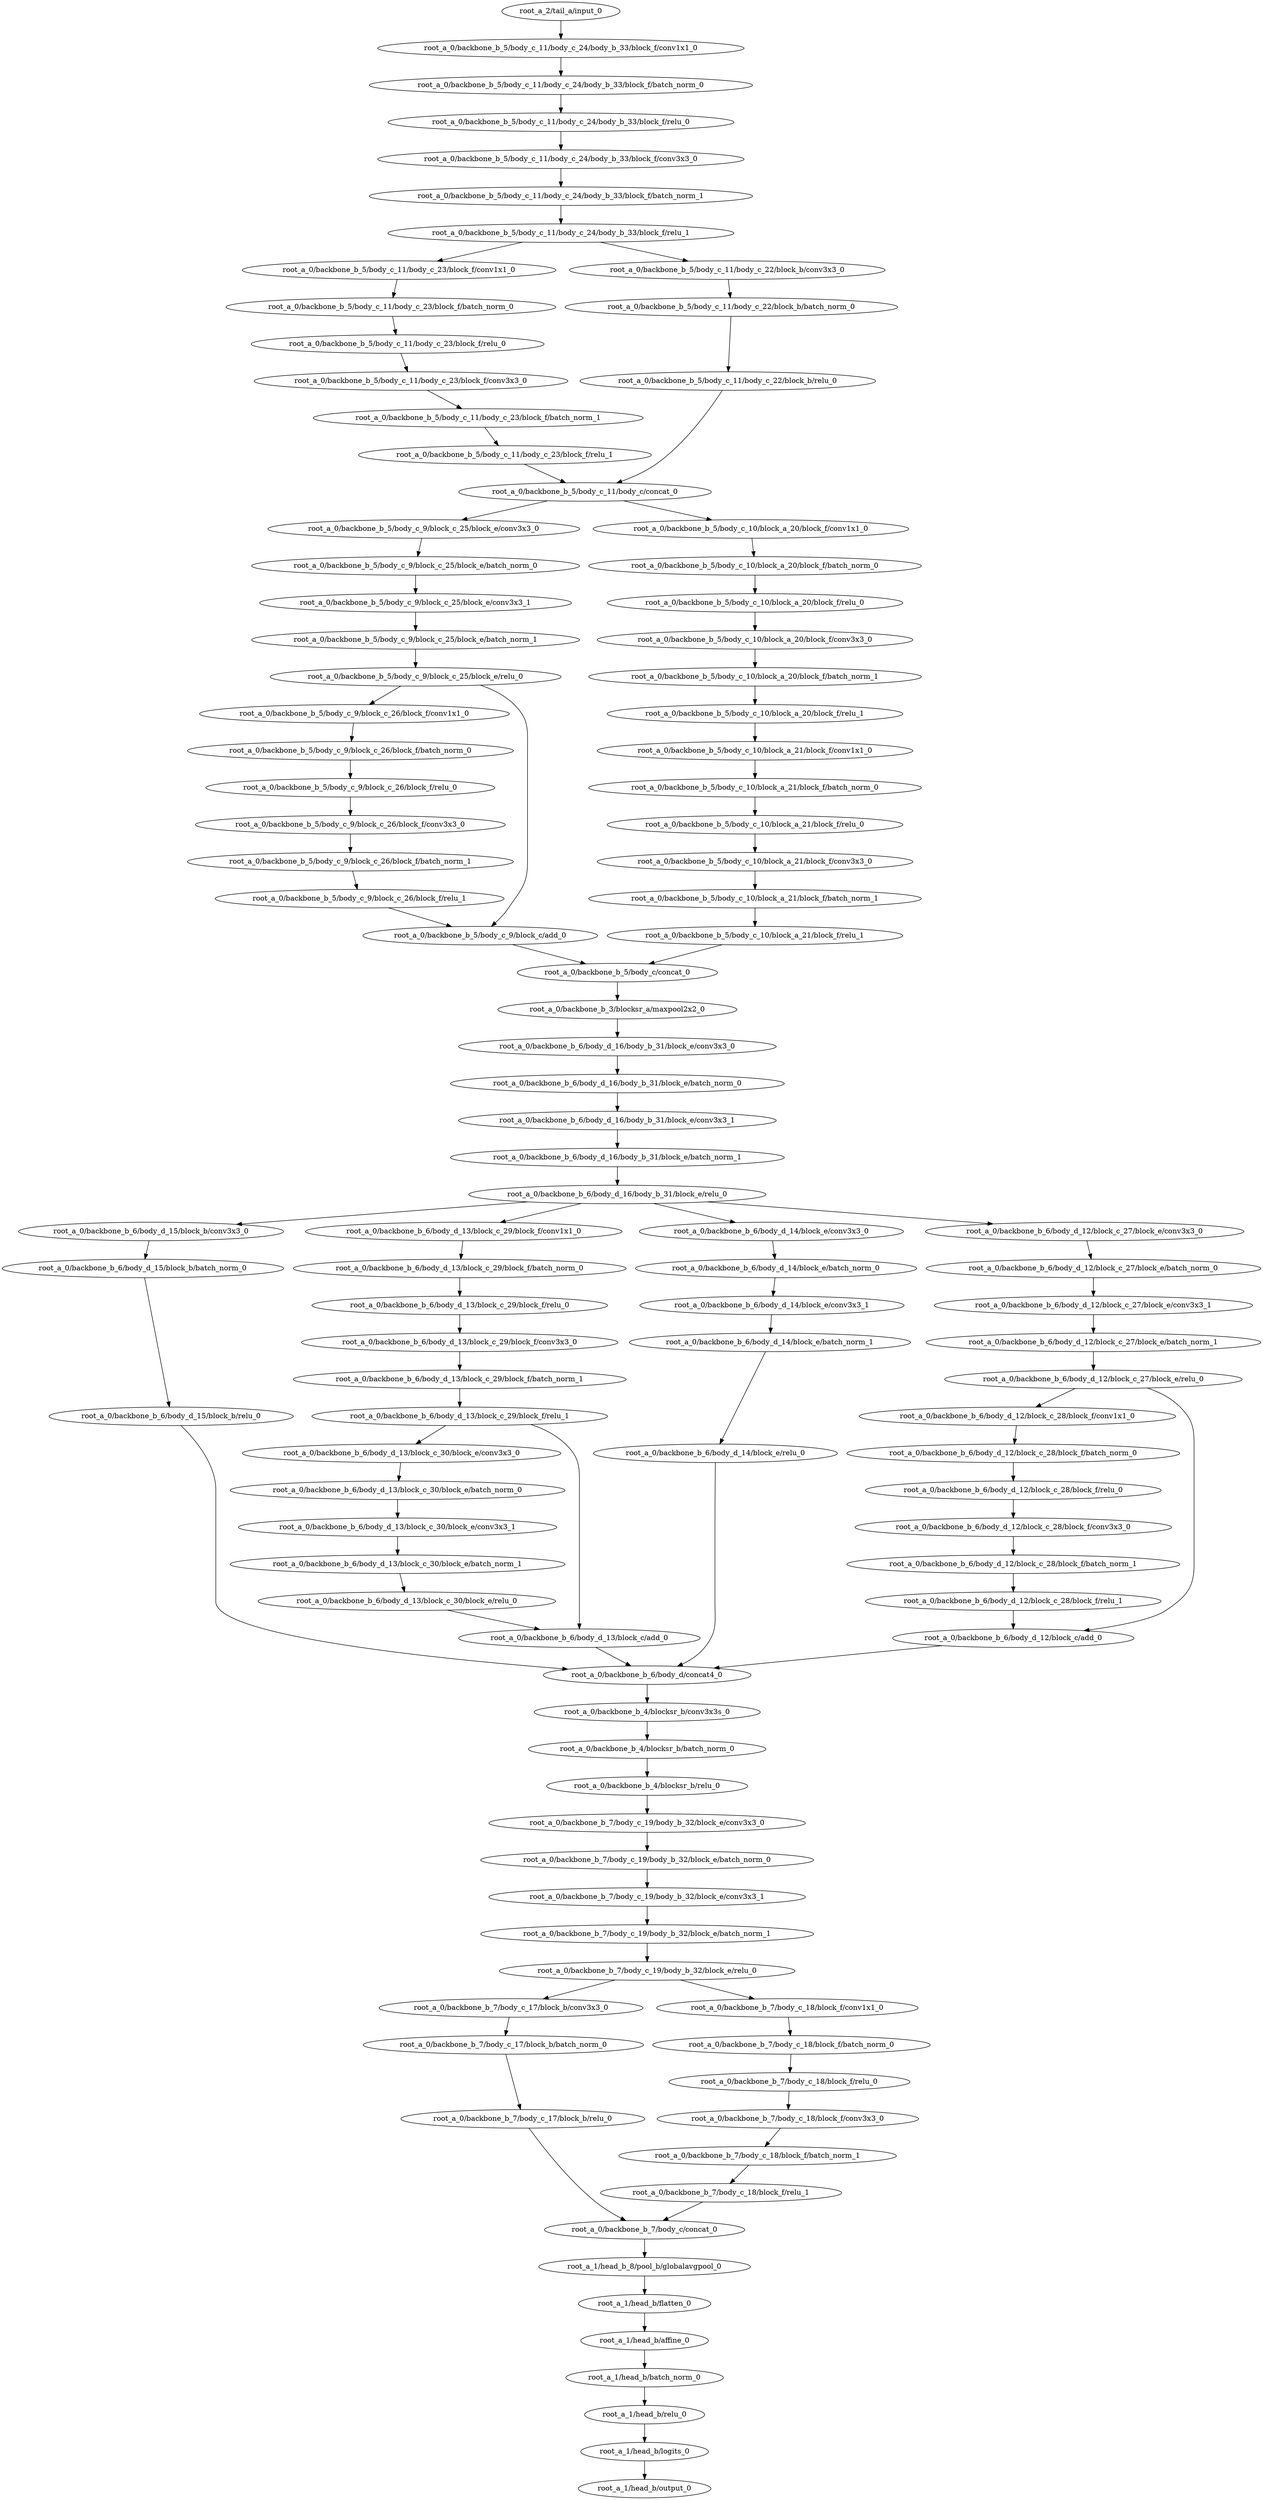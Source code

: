 digraph root_a {
	"root_a_2/tail_a/input_0"
	"root_a_0/backbone_b_5/body_c_11/body_c_24/body_b_33/block_f/conv1x1_0"
	"root_a_0/backbone_b_5/body_c_11/body_c_24/body_b_33/block_f/batch_norm_0"
	"root_a_0/backbone_b_5/body_c_11/body_c_24/body_b_33/block_f/relu_0"
	"root_a_0/backbone_b_5/body_c_11/body_c_24/body_b_33/block_f/conv3x3_0"
	"root_a_0/backbone_b_5/body_c_11/body_c_24/body_b_33/block_f/batch_norm_1"
	"root_a_0/backbone_b_5/body_c_11/body_c_24/body_b_33/block_f/relu_1"
	"root_a_0/backbone_b_5/body_c_11/body_c_23/block_f/conv1x1_0"
	"root_a_0/backbone_b_5/body_c_11/body_c_23/block_f/batch_norm_0"
	"root_a_0/backbone_b_5/body_c_11/body_c_23/block_f/relu_0"
	"root_a_0/backbone_b_5/body_c_11/body_c_23/block_f/conv3x3_0"
	"root_a_0/backbone_b_5/body_c_11/body_c_23/block_f/batch_norm_1"
	"root_a_0/backbone_b_5/body_c_11/body_c_23/block_f/relu_1"
	"root_a_0/backbone_b_5/body_c_11/body_c_22/block_b/conv3x3_0"
	"root_a_0/backbone_b_5/body_c_11/body_c_22/block_b/batch_norm_0"
	"root_a_0/backbone_b_5/body_c_11/body_c_22/block_b/relu_0"
	"root_a_0/backbone_b_5/body_c_11/body_c/concat_0"
	"root_a_0/backbone_b_5/body_c_9/block_c_25/block_e/conv3x3_0"
	"root_a_0/backbone_b_5/body_c_9/block_c_25/block_e/batch_norm_0"
	"root_a_0/backbone_b_5/body_c_9/block_c_25/block_e/conv3x3_1"
	"root_a_0/backbone_b_5/body_c_9/block_c_25/block_e/batch_norm_1"
	"root_a_0/backbone_b_5/body_c_9/block_c_25/block_e/relu_0"
	"root_a_0/backbone_b_5/body_c_9/block_c_26/block_f/conv1x1_0"
	"root_a_0/backbone_b_5/body_c_9/block_c_26/block_f/batch_norm_0"
	"root_a_0/backbone_b_5/body_c_9/block_c_26/block_f/relu_0"
	"root_a_0/backbone_b_5/body_c_9/block_c_26/block_f/conv3x3_0"
	"root_a_0/backbone_b_5/body_c_9/block_c_26/block_f/batch_norm_1"
	"root_a_0/backbone_b_5/body_c_9/block_c_26/block_f/relu_1"
	"root_a_0/backbone_b_5/body_c_9/block_c/add_0"
	"root_a_0/backbone_b_5/body_c_10/block_a_20/block_f/conv1x1_0"
	"root_a_0/backbone_b_5/body_c_10/block_a_20/block_f/batch_norm_0"
	"root_a_0/backbone_b_5/body_c_10/block_a_20/block_f/relu_0"
	"root_a_0/backbone_b_5/body_c_10/block_a_20/block_f/conv3x3_0"
	"root_a_0/backbone_b_5/body_c_10/block_a_20/block_f/batch_norm_1"
	"root_a_0/backbone_b_5/body_c_10/block_a_20/block_f/relu_1"
	"root_a_0/backbone_b_5/body_c_10/block_a_21/block_f/conv1x1_0"
	"root_a_0/backbone_b_5/body_c_10/block_a_21/block_f/batch_norm_0"
	"root_a_0/backbone_b_5/body_c_10/block_a_21/block_f/relu_0"
	"root_a_0/backbone_b_5/body_c_10/block_a_21/block_f/conv3x3_0"
	"root_a_0/backbone_b_5/body_c_10/block_a_21/block_f/batch_norm_1"
	"root_a_0/backbone_b_5/body_c_10/block_a_21/block_f/relu_1"
	"root_a_0/backbone_b_5/body_c/concat_0"
	"root_a_0/backbone_b_3/blocksr_a/maxpool2x2_0"
	"root_a_0/backbone_b_6/body_d_16/body_b_31/block_e/conv3x3_0"
	"root_a_0/backbone_b_6/body_d_16/body_b_31/block_e/batch_norm_0"
	"root_a_0/backbone_b_6/body_d_16/body_b_31/block_e/conv3x3_1"
	"root_a_0/backbone_b_6/body_d_16/body_b_31/block_e/batch_norm_1"
	"root_a_0/backbone_b_6/body_d_16/body_b_31/block_e/relu_0"
	"root_a_0/backbone_b_6/body_d_15/block_b/conv3x3_0"
	"root_a_0/backbone_b_6/body_d_15/block_b/batch_norm_0"
	"root_a_0/backbone_b_6/body_d_15/block_b/relu_0"
	"root_a_0/backbone_b_6/body_d_13/block_c_29/block_f/conv1x1_0"
	"root_a_0/backbone_b_6/body_d_13/block_c_29/block_f/batch_norm_0"
	"root_a_0/backbone_b_6/body_d_13/block_c_29/block_f/relu_0"
	"root_a_0/backbone_b_6/body_d_13/block_c_29/block_f/conv3x3_0"
	"root_a_0/backbone_b_6/body_d_13/block_c_29/block_f/batch_norm_1"
	"root_a_0/backbone_b_6/body_d_13/block_c_29/block_f/relu_1"
	"root_a_0/backbone_b_6/body_d_13/block_c_30/block_e/conv3x3_0"
	"root_a_0/backbone_b_6/body_d_13/block_c_30/block_e/batch_norm_0"
	"root_a_0/backbone_b_6/body_d_13/block_c_30/block_e/conv3x3_1"
	"root_a_0/backbone_b_6/body_d_13/block_c_30/block_e/batch_norm_1"
	"root_a_0/backbone_b_6/body_d_13/block_c_30/block_e/relu_0"
	"root_a_0/backbone_b_6/body_d_13/block_c/add_0"
	"root_a_0/backbone_b_6/body_d_14/block_e/conv3x3_0"
	"root_a_0/backbone_b_6/body_d_14/block_e/batch_norm_0"
	"root_a_0/backbone_b_6/body_d_14/block_e/conv3x3_1"
	"root_a_0/backbone_b_6/body_d_14/block_e/batch_norm_1"
	"root_a_0/backbone_b_6/body_d_14/block_e/relu_0"
	"root_a_0/backbone_b_6/body_d_12/block_c_27/block_e/conv3x3_0"
	"root_a_0/backbone_b_6/body_d_12/block_c_27/block_e/batch_norm_0"
	"root_a_0/backbone_b_6/body_d_12/block_c_27/block_e/conv3x3_1"
	"root_a_0/backbone_b_6/body_d_12/block_c_27/block_e/batch_norm_1"
	"root_a_0/backbone_b_6/body_d_12/block_c_27/block_e/relu_0"
	"root_a_0/backbone_b_6/body_d_12/block_c_28/block_f/conv1x1_0"
	"root_a_0/backbone_b_6/body_d_12/block_c_28/block_f/batch_norm_0"
	"root_a_0/backbone_b_6/body_d_12/block_c_28/block_f/relu_0"
	"root_a_0/backbone_b_6/body_d_12/block_c_28/block_f/conv3x3_0"
	"root_a_0/backbone_b_6/body_d_12/block_c_28/block_f/batch_norm_1"
	"root_a_0/backbone_b_6/body_d_12/block_c_28/block_f/relu_1"
	"root_a_0/backbone_b_6/body_d_12/block_c/add_0"
	"root_a_0/backbone_b_6/body_d/concat4_0"
	"root_a_0/backbone_b_4/blocksr_b/conv3x3s_0"
	"root_a_0/backbone_b_4/blocksr_b/batch_norm_0"
	"root_a_0/backbone_b_4/blocksr_b/relu_0"
	"root_a_0/backbone_b_7/body_c_19/body_b_32/block_e/conv3x3_0"
	"root_a_0/backbone_b_7/body_c_19/body_b_32/block_e/batch_norm_0"
	"root_a_0/backbone_b_7/body_c_19/body_b_32/block_e/conv3x3_1"
	"root_a_0/backbone_b_7/body_c_19/body_b_32/block_e/batch_norm_1"
	"root_a_0/backbone_b_7/body_c_19/body_b_32/block_e/relu_0"
	"root_a_0/backbone_b_7/body_c_17/block_b/conv3x3_0"
	"root_a_0/backbone_b_7/body_c_17/block_b/batch_norm_0"
	"root_a_0/backbone_b_7/body_c_17/block_b/relu_0"
	"root_a_0/backbone_b_7/body_c_18/block_f/conv1x1_0"
	"root_a_0/backbone_b_7/body_c_18/block_f/batch_norm_0"
	"root_a_0/backbone_b_7/body_c_18/block_f/relu_0"
	"root_a_0/backbone_b_7/body_c_18/block_f/conv3x3_0"
	"root_a_0/backbone_b_7/body_c_18/block_f/batch_norm_1"
	"root_a_0/backbone_b_7/body_c_18/block_f/relu_1"
	"root_a_0/backbone_b_7/body_c/concat_0"
	"root_a_1/head_b_8/pool_b/globalavgpool_0"
	"root_a_1/head_b/flatten_0"
	"root_a_1/head_b/affine_0"
	"root_a_1/head_b/batch_norm_0"
	"root_a_1/head_b/relu_0"
	"root_a_1/head_b/logits_0"
	"root_a_1/head_b/output_0"

	"root_a_2/tail_a/input_0" -> "root_a_0/backbone_b_5/body_c_11/body_c_24/body_b_33/block_f/conv1x1_0"
	"root_a_0/backbone_b_5/body_c_11/body_c_24/body_b_33/block_f/conv1x1_0" -> "root_a_0/backbone_b_5/body_c_11/body_c_24/body_b_33/block_f/batch_norm_0"
	"root_a_0/backbone_b_5/body_c_11/body_c_24/body_b_33/block_f/batch_norm_0" -> "root_a_0/backbone_b_5/body_c_11/body_c_24/body_b_33/block_f/relu_0"
	"root_a_0/backbone_b_5/body_c_11/body_c_24/body_b_33/block_f/relu_0" -> "root_a_0/backbone_b_5/body_c_11/body_c_24/body_b_33/block_f/conv3x3_0"
	"root_a_0/backbone_b_5/body_c_11/body_c_24/body_b_33/block_f/conv3x3_0" -> "root_a_0/backbone_b_5/body_c_11/body_c_24/body_b_33/block_f/batch_norm_1"
	"root_a_0/backbone_b_5/body_c_11/body_c_24/body_b_33/block_f/batch_norm_1" -> "root_a_0/backbone_b_5/body_c_11/body_c_24/body_b_33/block_f/relu_1"
	"root_a_0/backbone_b_5/body_c_11/body_c_24/body_b_33/block_f/relu_1" -> "root_a_0/backbone_b_5/body_c_11/body_c_23/block_f/conv1x1_0"
	"root_a_0/backbone_b_5/body_c_11/body_c_23/block_f/conv1x1_0" -> "root_a_0/backbone_b_5/body_c_11/body_c_23/block_f/batch_norm_0"
	"root_a_0/backbone_b_5/body_c_11/body_c_23/block_f/batch_norm_0" -> "root_a_0/backbone_b_5/body_c_11/body_c_23/block_f/relu_0"
	"root_a_0/backbone_b_5/body_c_11/body_c_23/block_f/relu_0" -> "root_a_0/backbone_b_5/body_c_11/body_c_23/block_f/conv3x3_0"
	"root_a_0/backbone_b_5/body_c_11/body_c_23/block_f/conv3x3_0" -> "root_a_0/backbone_b_5/body_c_11/body_c_23/block_f/batch_norm_1"
	"root_a_0/backbone_b_5/body_c_11/body_c_23/block_f/batch_norm_1" -> "root_a_0/backbone_b_5/body_c_11/body_c_23/block_f/relu_1"
	"root_a_0/backbone_b_5/body_c_11/body_c_24/body_b_33/block_f/relu_1" -> "root_a_0/backbone_b_5/body_c_11/body_c_22/block_b/conv3x3_0"
	"root_a_0/backbone_b_5/body_c_11/body_c_22/block_b/conv3x3_0" -> "root_a_0/backbone_b_5/body_c_11/body_c_22/block_b/batch_norm_0"
	"root_a_0/backbone_b_5/body_c_11/body_c_22/block_b/batch_norm_0" -> "root_a_0/backbone_b_5/body_c_11/body_c_22/block_b/relu_0"
	"root_a_0/backbone_b_5/body_c_11/body_c_23/block_f/relu_1" -> "root_a_0/backbone_b_5/body_c_11/body_c/concat_0"
	"root_a_0/backbone_b_5/body_c_11/body_c_22/block_b/relu_0" -> "root_a_0/backbone_b_5/body_c_11/body_c/concat_0"
	"root_a_0/backbone_b_5/body_c_11/body_c/concat_0" -> "root_a_0/backbone_b_5/body_c_9/block_c_25/block_e/conv3x3_0"
	"root_a_0/backbone_b_5/body_c_9/block_c_25/block_e/conv3x3_0" -> "root_a_0/backbone_b_5/body_c_9/block_c_25/block_e/batch_norm_0"
	"root_a_0/backbone_b_5/body_c_9/block_c_25/block_e/batch_norm_0" -> "root_a_0/backbone_b_5/body_c_9/block_c_25/block_e/conv3x3_1"
	"root_a_0/backbone_b_5/body_c_9/block_c_25/block_e/conv3x3_1" -> "root_a_0/backbone_b_5/body_c_9/block_c_25/block_e/batch_norm_1"
	"root_a_0/backbone_b_5/body_c_9/block_c_25/block_e/batch_norm_1" -> "root_a_0/backbone_b_5/body_c_9/block_c_25/block_e/relu_0"
	"root_a_0/backbone_b_5/body_c_9/block_c_25/block_e/relu_0" -> "root_a_0/backbone_b_5/body_c_9/block_c_26/block_f/conv1x1_0"
	"root_a_0/backbone_b_5/body_c_9/block_c_26/block_f/conv1x1_0" -> "root_a_0/backbone_b_5/body_c_9/block_c_26/block_f/batch_norm_0"
	"root_a_0/backbone_b_5/body_c_9/block_c_26/block_f/batch_norm_0" -> "root_a_0/backbone_b_5/body_c_9/block_c_26/block_f/relu_0"
	"root_a_0/backbone_b_5/body_c_9/block_c_26/block_f/relu_0" -> "root_a_0/backbone_b_5/body_c_9/block_c_26/block_f/conv3x3_0"
	"root_a_0/backbone_b_5/body_c_9/block_c_26/block_f/conv3x3_0" -> "root_a_0/backbone_b_5/body_c_9/block_c_26/block_f/batch_norm_1"
	"root_a_0/backbone_b_5/body_c_9/block_c_26/block_f/batch_norm_1" -> "root_a_0/backbone_b_5/body_c_9/block_c_26/block_f/relu_1"
	"root_a_0/backbone_b_5/body_c_9/block_c_26/block_f/relu_1" -> "root_a_0/backbone_b_5/body_c_9/block_c/add_0"
	"root_a_0/backbone_b_5/body_c_9/block_c_25/block_e/relu_0" -> "root_a_0/backbone_b_5/body_c_9/block_c/add_0"
	"root_a_0/backbone_b_5/body_c_11/body_c/concat_0" -> "root_a_0/backbone_b_5/body_c_10/block_a_20/block_f/conv1x1_0"
	"root_a_0/backbone_b_5/body_c_10/block_a_20/block_f/conv1x1_0" -> "root_a_0/backbone_b_5/body_c_10/block_a_20/block_f/batch_norm_0"
	"root_a_0/backbone_b_5/body_c_10/block_a_20/block_f/batch_norm_0" -> "root_a_0/backbone_b_5/body_c_10/block_a_20/block_f/relu_0"
	"root_a_0/backbone_b_5/body_c_10/block_a_20/block_f/relu_0" -> "root_a_0/backbone_b_5/body_c_10/block_a_20/block_f/conv3x3_0"
	"root_a_0/backbone_b_5/body_c_10/block_a_20/block_f/conv3x3_0" -> "root_a_0/backbone_b_5/body_c_10/block_a_20/block_f/batch_norm_1"
	"root_a_0/backbone_b_5/body_c_10/block_a_20/block_f/batch_norm_1" -> "root_a_0/backbone_b_5/body_c_10/block_a_20/block_f/relu_1"
	"root_a_0/backbone_b_5/body_c_10/block_a_20/block_f/relu_1" -> "root_a_0/backbone_b_5/body_c_10/block_a_21/block_f/conv1x1_0"
	"root_a_0/backbone_b_5/body_c_10/block_a_21/block_f/conv1x1_0" -> "root_a_0/backbone_b_5/body_c_10/block_a_21/block_f/batch_norm_0"
	"root_a_0/backbone_b_5/body_c_10/block_a_21/block_f/batch_norm_0" -> "root_a_0/backbone_b_5/body_c_10/block_a_21/block_f/relu_0"
	"root_a_0/backbone_b_5/body_c_10/block_a_21/block_f/relu_0" -> "root_a_0/backbone_b_5/body_c_10/block_a_21/block_f/conv3x3_0"
	"root_a_0/backbone_b_5/body_c_10/block_a_21/block_f/conv3x3_0" -> "root_a_0/backbone_b_5/body_c_10/block_a_21/block_f/batch_norm_1"
	"root_a_0/backbone_b_5/body_c_10/block_a_21/block_f/batch_norm_1" -> "root_a_0/backbone_b_5/body_c_10/block_a_21/block_f/relu_1"
	"root_a_0/backbone_b_5/body_c_9/block_c/add_0" -> "root_a_0/backbone_b_5/body_c/concat_0"
	"root_a_0/backbone_b_5/body_c_10/block_a_21/block_f/relu_1" -> "root_a_0/backbone_b_5/body_c/concat_0"
	"root_a_0/backbone_b_5/body_c/concat_0" -> "root_a_0/backbone_b_3/blocksr_a/maxpool2x2_0"
	"root_a_0/backbone_b_3/blocksr_a/maxpool2x2_0" -> "root_a_0/backbone_b_6/body_d_16/body_b_31/block_e/conv3x3_0"
	"root_a_0/backbone_b_6/body_d_16/body_b_31/block_e/conv3x3_0" -> "root_a_0/backbone_b_6/body_d_16/body_b_31/block_e/batch_norm_0"
	"root_a_0/backbone_b_6/body_d_16/body_b_31/block_e/batch_norm_0" -> "root_a_0/backbone_b_6/body_d_16/body_b_31/block_e/conv3x3_1"
	"root_a_0/backbone_b_6/body_d_16/body_b_31/block_e/conv3x3_1" -> "root_a_0/backbone_b_6/body_d_16/body_b_31/block_e/batch_norm_1"
	"root_a_0/backbone_b_6/body_d_16/body_b_31/block_e/batch_norm_1" -> "root_a_0/backbone_b_6/body_d_16/body_b_31/block_e/relu_0"
	"root_a_0/backbone_b_6/body_d_16/body_b_31/block_e/relu_0" -> "root_a_0/backbone_b_6/body_d_15/block_b/conv3x3_0"
	"root_a_0/backbone_b_6/body_d_15/block_b/conv3x3_0" -> "root_a_0/backbone_b_6/body_d_15/block_b/batch_norm_0"
	"root_a_0/backbone_b_6/body_d_15/block_b/batch_norm_0" -> "root_a_0/backbone_b_6/body_d_15/block_b/relu_0"
	"root_a_0/backbone_b_6/body_d_16/body_b_31/block_e/relu_0" -> "root_a_0/backbone_b_6/body_d_13/block_c_29/block_f/conv1x1_0"
	"root_a_0/backbone_b_6/body_d_13/block_c_29/block_f/conv1x1_0" -> "root_a_0/backbone_b_6/body_d_13/block_c_29/block_f/batch_norm_0"
	"root_a_0/backbone_b_6/body_d_13/block_c_29/block_f/batch_norm_0" -> "root_a_0/backbone_b_6/body_d_13/block_c_29/block_f/relu_0"
	"root_a_0/backbone_b_6/body_d_13/block_c_29/block_f/relu_0" -> "root_a_0/backbone_b_6/body_d_13/block_c_29/block_f/conv3x3_0"
	"root_a_0/backbone_b_6/body_d_13/block_c_29/block_f/conv3x3_0" -> "root_a_0/backbone_b_6/body_d_13/block_c_29/block_f/batch_norm_1"
	"root_a_0/backbone_b_6/body_d_13/block_c_29/block_f/batch_norm_1" -> "root_a_0/backbone_b_6/body_d_13/block_c_29/block_f/relu_1"
	"root_a_0/backbone_b_6/body_d_13/block_c_29/block_f/relu_1" -> "root_a_0/backbone_b_6/body_d_13/block_c_30/block_e/conv3x3_0"
	"root_a_0/backbone_b_6/body_d_13/block_c_30/block_e/conv3x3_0" -> "root_a_0/backbone_b_6/body_d_13/block_c_30/block_e/batch_norm_0"
	"root_a_0/backbone_b_6/body_d_13/block_c_30/block_e/batch_norm_0" -> "root_a_0/backbone_b_6/body_d_13/block_c_30/block_e/conv3x3_1"
	"root_a_0/backbone_b_6/body_d_13/block_c_30/block_e/conv3x3_1" -> "root_a_0/backbone_b_6/body_d_13/block_c_30/block_e/batch_norm_1"
	"root_a_0/backbone_b_6/body_d_13/block_c_30/block_e/batch_norm_1" -> "root_a_0/backbone_b_6/body_d_13/block_c_30/block_e/relu_0"
	"root_a_0/backbone_b_6/body_d_13/block_c_30/block_e/relu_0" -> "root_a_0/backbone_b_6/body_d_13/block_c/add_0"
	"root_a_0/backbone_b_6/body_d_13/block_c_29/block_f/relu_1" -> "root_a_0/backbone_b_6/body_d_13/block_c/add_0"
	"root_a_0/backbone_b_6/body_d_16/body_b_31/block_e/relu_0" -> "root_a_0/backbone_b_6/body_d_14/block_e/conv3x3_0"
	"root_a_0/backbone_b_6/body_d_14/block_e/conv3x3_0" -> "root_a_0/backbone_b_6/body_d_14/block_e/batch_norm_0"
	"root_a_0/backbone_b_6/body_d_14/block_e/batch_norm_0" -> "root_a_0/backbone_b_6/body_d_14/block_e/conv3x3_1"
	"root_a_0/backbone_b_6/body_d_14/block_e/conv3x3_1" -> "root_a_0/backbone_b_6/body_d_14/block_e/batch_norm_1"
	"root_a_0/backbone_b_6/body_d_14/block_e/batch_norm_1" -> "root_a_0/backbone_b_6/body_d_14/block_e/relu_0"
	"root_a_0/backbone_b_6/body_d_16/body_b_31/block_e/relu_0" -> "root_a_0/backbone_b_6/body_d_12/block_c_27/block_e/conv3x3_0"
	"root_a_0/backbone_b_6/body_d_12/block_c_27/block_e/conv3x3_0" -> "root_a_0/backbone_b_6/body_d_12/block_c_27/block_e/batch_norm_0"
	"root_a_0/backbone_b_6/body_d_12/block_c_27/block_e/batch_norm_0" -> "root_a_0/backbone_b_6/body_d_12/block_c_27/block_e/conv3x3_1"
	"root_a_0/backbone_b_6/body_d_12/block_c_27/block_e/conv3x3_1" -> "root_a_0/backbone_b_6/body_d_12/block_c_27/block_e/batch_norm_1"
	"root_a_0/backbone_b_6/body_d_12/block_c_27/block_e/batch_norm_1" -> "root_a_0/backbone_b_6/body_d_12/block_c_27/block_e/relu_0"
	"root_a_0/backbone_b_6/body_d_12/block_c_27/block_e/relu_0" -> "root_a_0/backbone_b_6/body_d_12/block_c_28/block_f/conv1x1_0"
	"root_a_0/backbone_b_6/body_d_12/block_c_28/block_f/conv1x1_0" -> "root_a_0/backbone_b_6/body_d_12/block_c_28/block_f/batch_norm_0"
	"root_a_0/backbone_b_6/body_d_12/block_c_28/block_f/batch_norm_0" -> "root_a_0/backbone_b_6/body_d_12/block_c_28/block_f/relu_0"
	"root_a_0/backbone_b_6/body_d_12/block_c_28/block_f/relu_0" -> "root_a_0/backbone_b_6/body_d_12/block_c_28/block_f/conv3x3_0"
	"root_a_0/backbone_b_6/body_d_12/block_c_28/block_f/conv3x3_0" -> "root_a_0/backbone_b_6/body_d_12/block_c_28/block_f/batch_norm_1"
	"root_a_0/backbone_b_6/body_d_12/block_c_28/block_f/batch_norm_1" -> "root_a_0/backbone_b_6/body_d_12/block_c_28/block_f/relu_1"
	"root_a_0/backbone_b_6/body_d_12/block_c_27/block_e/relu_0" -> "root_a_0/backbone_b_6/body_d_12/block_c/add_0"
	"root_a_0/backbone_b_6/body_d_12/block_c_28/block_f/relu_1" -> "root_a_0/backbone_b_6/body_d_12/block_c/add_0"
	"root_a_0/backbone_b_6/body_d_15/block_b/relu_0" -> "root_a_0/backbone_b_6/body_d/concat4_0"
	"root_a_0/backbone_b_6/body_d_13/block_c/add_0" -> "root_a_0/backbone_b_6/body_d/concat4_0"
	"root_a_0/backbone_b_6/body_d_14/block_e/relu_0" -> "root_a_0/backbone_b_6/body_d/concat4_0"
	"root_a_0/backbone_b_6/body_d_12/block_c/add_0" -> "root_a_0/backbone_b_6/body_d/concat4_0"
	"root_a_0/backbone_b_6/body_d/concat4_0" -> "root_a_0/backbone_b_4/blocksr_b/conv3x3s_0"
	"root_a_0/backbone_b_4/blocksr_b/conv3x3s_0" -> "root_a_0/backbone_b_4/blocksr_b/batch_norm_0"
	"root_a_0/backbone_b_4/blocksr_b/batch_norm_0" -> "root_a_0/backbone_b_4/blocksr_b/relu_0"
	"root_a_0/backbone_b_4/blocksr_b/relu_0" -> "root_a_0/backbone_b_7/body_c_19/body_b_32/block_e/conv3x3_0"
	"root_a_0/backbone_b_7/body_c_19/body_b_32/block_e/conv3x3_0" -> "root_a_0/backbone_b_7/body_c_19/body_b_32/block_e/batch_norm_0"
	"root_a_0/backbone_b_7/body_c_19/body_b_32/block_e/batch_norm_0" -> "root_a_0/backbone_b_7/body_c_19/body_b_32/block_e/conv3x3_1"
	"root_a_0/backbone_b_7/body_c_19/body_b_32/block_e/conv3x3_1" -> "root_a_0/backbone_b_7/body_c_19/body_b_32/block_e/batch_norm_1"
	"root_a_0/backbone_b_7/body_c_19/body_b_32/block_e/batch_norm_1" -> "root_a_0/backbone_b_7/body_c_19/body_b_32/block_e/relu_0"
	"root_a_0/backbone_b_7/body_c_19/body_b_32/block_e/relu_0" -> "root_a_0/backbone_b_7/body_c_17/block_b/conv3x3_0"
	"root_a_0/backbone_b_7/body_c_17/block_b/conv3x3_0" -> "root_a_0/backbone_b_7/body_c_17/block_b/batch_norm_0"
	"root_a_0/backbone_b_7/body_c_17/block_b/batch_norm_0" -> "root_a_0/backbone_b_7/body_c_17/block_b/relu_0"
	"root_a_0/backbone_b_7/body_c_19/body_b_32/block_e/relu_0" -> "root_a_0/backbone_b_7/body_c_18/block_f/conv1x1_0"
	"root_a_0/backbone_b_7/body_c_18/block_f/conv1x1_0" -> "root_a_0/backbone_b_7/body_c_18/block_f/batch_norm_0"
	"root_a_0/backbone_b_7/body_c_18/block_f/batch_norm_0" -> "root_a_0/backbone_b_7/body_c_18/block_f/relu_0"
	"root_a_0/backbone_b_7/body_c_18/block_f/relu_0" -> "root_a_0/backbone_b_7/body_c_18/block_f/conv3x3_0"
	"root_a_0/backbone_b_7/body_c_18/block_f/conv3x3_0" -> "root_a_0/backbone_b_7/body_c_18/block_f/batch_norm_1"
	"root_a_0/backbone_b_7/body_c_18/block_f/batch_norm_1" -> "root_a_0/backbone_b_7/body_c_18/block_f/relu_1"
	"root_a_0/backbone_b_7/body_c_17/block_b/relu_0" -> "root_a_0/backbone_b_7/body_c/concat_0"
	"root_a_0/backbone_b_7/body_c_18/block_f/relu_1" -> "root_a_0/backbone_b_7/body_c/concat_0"
	"root_a_0/backbone_b_7/body_c/concat_0" -> "root_a_1/head_b_8/pool_b/globalavgpool_0"
	"root_a_1/head_b_8/pool_b/globalavgpool_0" -> "root_a_1/head_b/flatten_0"
	"root_a_1/head_b/flatten_0" -> "root_a_1/head_b/affine_0"
	"root_a_1/head_b/affine_0" -> "root_a_1/head_b/batch_norm_0"
	"root_a_1/head_b/batch_norm_0" -> "root_a_1/head_b/relu_0"
	"root_a_1/head_b/relu_0" -> "root_a_1/head_b/logits_0"
	"root_a_1/head_b/logits_0" -> "root_a_1/head_b/output_0"

}